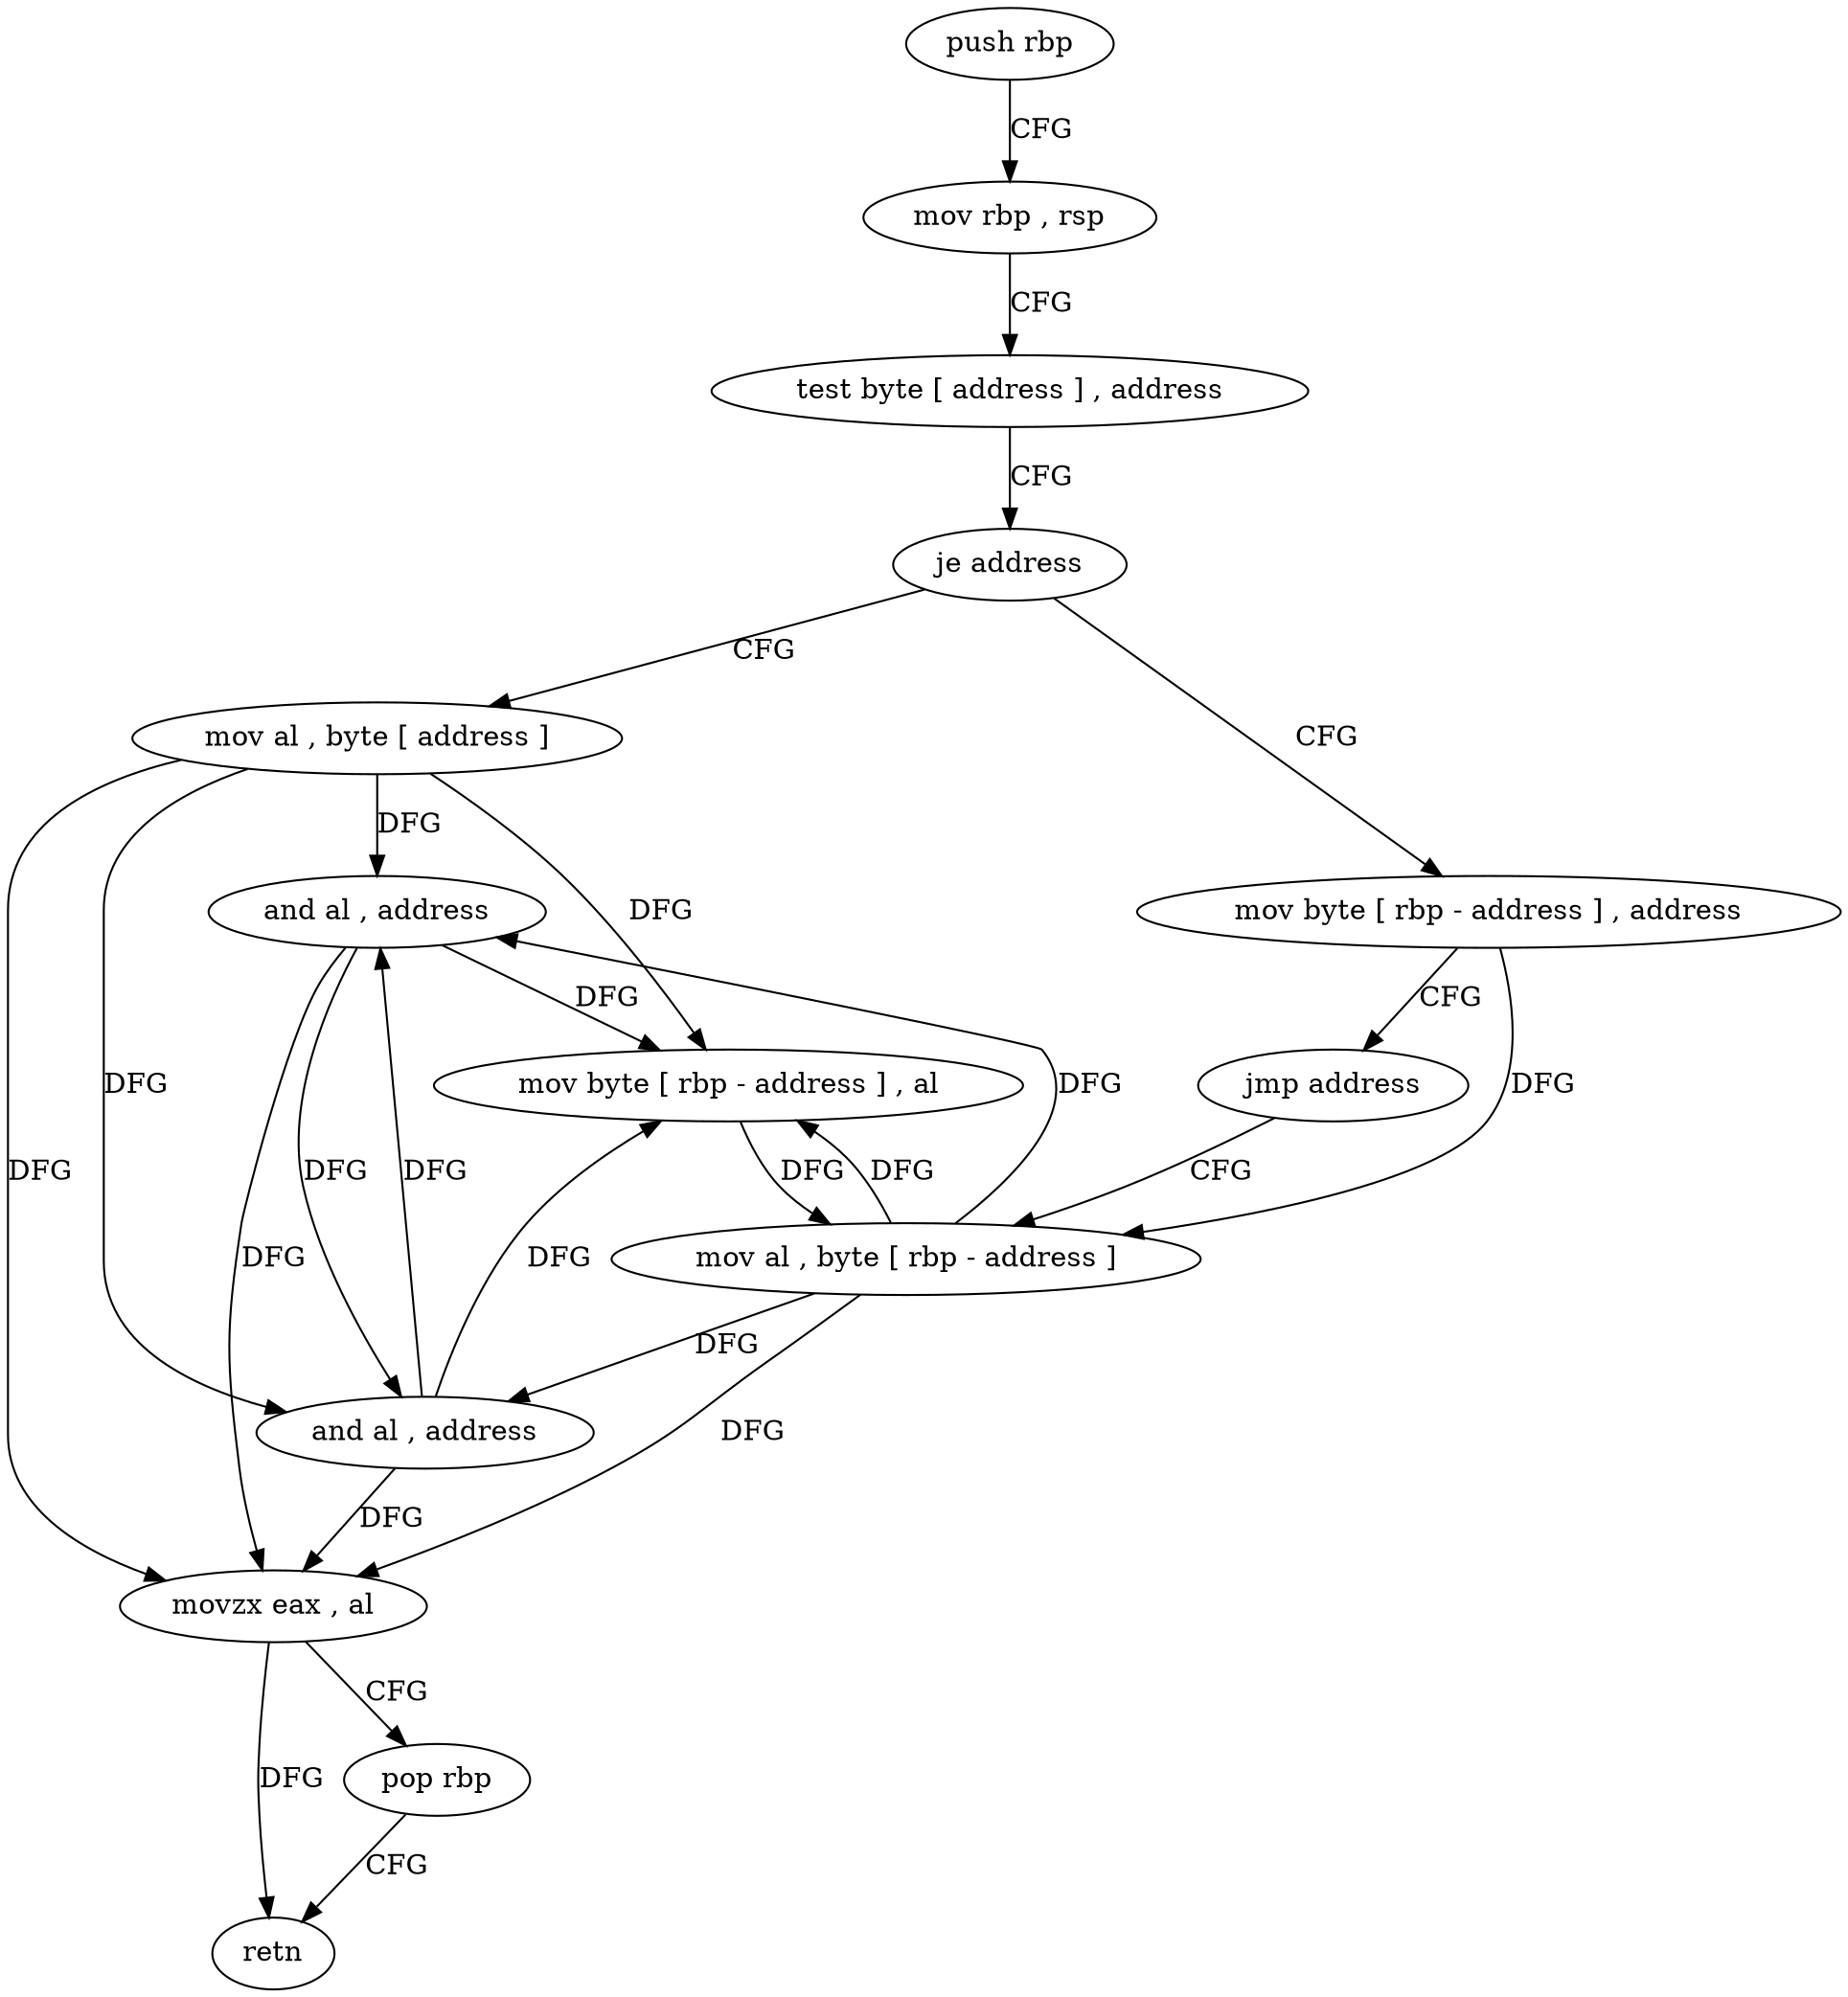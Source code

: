 digraph "func" {
"4266208" [label = "push rbp" ]
"4266209" [label = "mov rbp , rsp" ]
"4266212" [label = "test byte [ address ] , address" ]
"4266220" [label = "je address" ]
"4266235" [label = "mov al , byte [ address ]" ]
"4266226" [label = "mov byte [ rbp - address ] , address" ]
"4266242" [label = "and al , address" ]
"4266244" [label = "mov byte [ rbp - address ] , al" ]
"4266247" [label = "mov al , byte [ rbp - address ]" ]
"4266230" [label = "jmp address" ]
"4266250" [label = "and al , address" ]
"4266252" [label = "movzx eax , al" ]
"4266255" [label = "pop rbp" ]
"4266256" [label = "retn" ]
"4266208" -> "4266209" [ label = "CFG" ]
"4266209" -> "4266212" [ label = "CFG" ]
"4266212" -> "4266220" [ label = "CFG" ]
"4266220" -> "4266235" [ label = "CFG" ]
"4266220" -> "4266226" [ label = "CFG" ]
"4266235" -> "4266242" [ label = "DFG" ]
"4266235" -> "4266244" [ label = "DFG" ]
"4266235" -> "4266250" [ label = "DFG" ]
"4266235" -> "4266252" [ label = "DFG" ]
"4266226" -> "4266230" [ label = "CFG" ]
"4266226" -> "4266247" [ label = "DFG" ]
"4266242" -> "4266244" [ label = "DFG" ]
"4266242" -> "4266250" [ label = "DFG" ]
"4266242" -> "4266252" [ label = "DFG" ]
"4266244" -> "4266247" [ label = "DFG" ]
"4266247" -> "4266250" [ label = "DFG" ]
"4266247" -> "4266242" [ label = "DFG" ]
"4266247" -> "4266244" [ label = "DFG" ]
"4266247" -> "4266252" [ label = "DFG" ]
"4266230" -> "4266247" [ label = "CFG" ]
"4266250" -> "4266252" [ label = "DFG" ]
"4266250" -> "4266242" [ label = "DFG" ]
"4266250" -> "4266244" [ label = "DFG" ]
"4266252" -> "4266255" [ label = "CFG" ]
"4266252" -> "4266256" [ label = "DFG" ]
"4266255" -> "4266256" [ label = "CFG" ]
}
